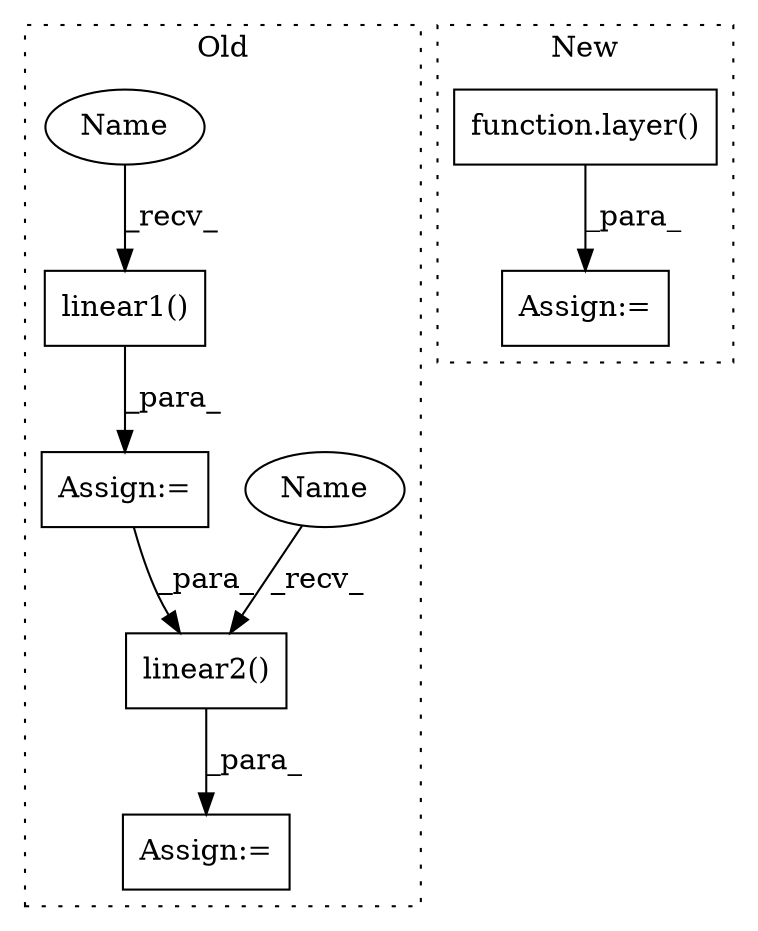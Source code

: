 digraph G {
subgraph cluster0 {
1 [label="linear1()" a="75" s="2308,2322" l="13,1" shape="box"];
4 [label="linear2()" a="75" s="2465,2479" l="13,1" shape="box"];
5 [label="Assign:=" a="68" s="2490" l="3" shape="box"];
6 [label="Assign:=" a="68" s="2364" l="3" shape="box"];
7 [label="Name" a="87" s="2465" l="4" shape="ellipse"];
8 [label="Name" a="87" s="2308" l="4" shape="ellipse"];
label = "Old";
style="dotted";
}
subgraph cluster1 {
2 [label="function.layer()" a="75" s="3380,3387" l="6,1" shape="box"];
3 [label="Assign:=" a="68" s="3377" l="3" shape="box"];
label = "New";
style="dotted";
}
1 -> 6 [label="_para_"];
2 -> 3 [label="_para_"];
4 -> 5 [label="_para_"];
6 -> 4 [label="_para_"];
7 -> 4 [label="_recv_"];
8 -> 1 [label="_recv_"];
}